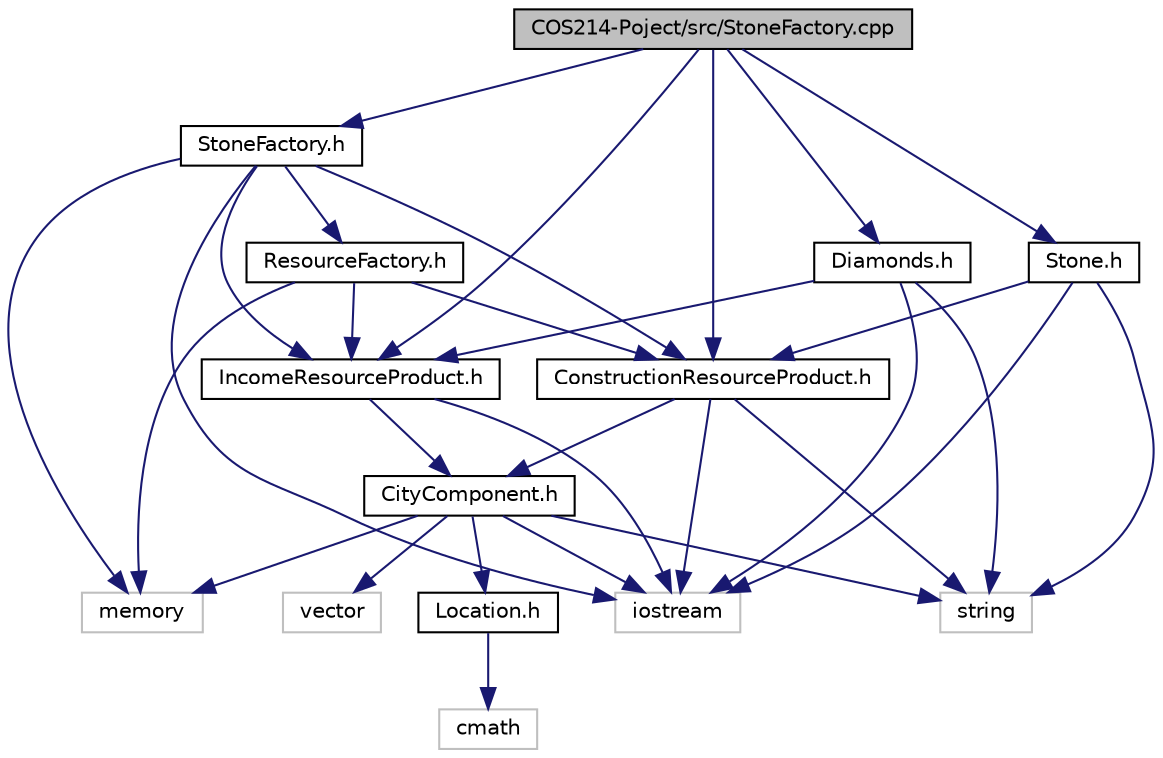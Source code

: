 digraph "COS214-Poject/src/StoneFactory.cpp"
{
 // LATEX_PDF_SIZE
  edge [fontname="Helvetica",fontsize="10",labelfontname="Helvetica",labelfontsize="10"];
  node [fontname="Helvetica",fontsize="10",shape=record];
  Node1 [label="COS214-Poject/src/StoneFactory.cpp",height=0.2,width=0.4,color="black", fillcolor="grey75", style="filled", fontcolor="black",tooltip=" "];
  Node1 -> Node2 [color="midnightblue",fontsize="10",style="solid"];
  Node2 [label="StoneFactory.h",height=0.2,width=0.4,color="black", fillcolor="white", style="filled",URL="$StoneFactory_8h.html",tooltip=" "];
  Node2 -> Node3 [color="midnightblue",fontsize="10",style="solid"];
  Node3 [label="ResourceFactory.h",height=0.2,width=0.4,color="black", fillcolor="white", style="filled",URL="$ResourceFactory_8h.html",tooltip=" "];
  Node3 -> Node4 [color="midnightblue",fontsize="10",style="solid"];
  Node4 [label="IncomeResourceProduct.h",height=0.2,width=0.4,color="black", fillcolor="white", style="filled",URL="$IncomeResourceProduct_8h.html",tooltip=" "];
  Node4 -> Node5 [color="midnightblue",fontsize="10",style="solid"];
  Node5 [label="CityComponent.h",height=0.2,width=0.4,color="black", fillcolor="white", style="filled",URL="$CityComponent_8h.html",tooltip="Abstract base class for components within the city simulation."];
  Node5 -> Node6 [color="midnightblue",fontsize="10",style="solid"];
  Node6 [label="Location.h",height=0.2,width=0.4,color="black", fillcolor="white", style="filled",URL="$Location_8h.html",tooltip=" "];
  Node6 -> Node7 [color="midnightblue",fontsize="10",style="solid"];
  Node7 [label="cmath",height=0.2,width=0.4,color="grey75", fillcolor="white", style="filled",tooltip=" "];
  Node5 -> Node8 [color="midnightblue",fontsize="10",style="solid"];
  Node8 [label="iostream",height=0.2,width=0.4,color="grey75", fillcolor="white", style="filled",tooltip=" "];
  Node5 -> Node9 [color="midnightblue",fontsize="10",style="solid"];
  Node9 [label="vector",height=0.2,width=0.4,color="grey75", fillcolor="white", style="filled",tooltip=" "];
  Node5 -> Node10 [color="midnightblue",fontsize="10",style="solid"];
  Node10 [label="string",height=0.2,width=0.4,color="grey75", fillcolor="white", style="filled",tooltip=" "];
  Node5 -> Node11 [color="midnightblue",fontsize="10",style="solid"];
  Node11 [label="memory",height=0.2,width=0.4,color="grey75", fillcolor="white", style="filled",tooltip=" "];
  Node4 -> Node8 [color="midnightblue",fontsize="10",style="solid"];
  Node3 -> Node12 [color="midnightblue",fontsize="10",style="solid"];
  Node12 [label="ConstructionResourceProduct.h",height=0.2,width=0.4,color="black", fillcolor="white", style="filled",URL="$ConstructionResourceProduct_8h.html",tooltip=" "];
  Node12 -> Node10 [color="midnightblue",fontsize="10",style="solid"];
  Node12 -> Node8 [color="midnightblue",fontsize="10",style="solid"];
  Node12 -> Node5 [color="midnightblue",fontsize="10",style="solid"];
  Node3 -> Node11 [color="midnightblue",fontsize="10",style="solid"];
  Node2 -> Node4 [color="midnightblue",fontsize="10",style="solid"];
  Node2 -> Node12 [color="midnightblue",fontsize="10",style="solid"];
  Node2 -> Node8 [color="midnightblue",fontsize="10",style="solid"];
  Node2 -> Node11 [color="midnightblue",fontsize="10",style="solid"];
  Node1 -> Node4 [color="midnightblue",fontsize="10",style="solid"];
  Node1 -> Node12 [color="midnightblue",fontsize="10",style="solid"];
  Node1 -> Node13 [color="midnightblue",fontsize="10",style="solid"];
  Node13 [label="Diamonds.h",height=0.2,width=0.4,color="black", fillcolor="white", style="filled",URL="$Diamonds_8h.html",tooltip="Defines the Diamonds class representing an income-generating resource in the city simulation."];
  Node13 -> Node4 [color="midnightblue",fontsize="10",style="solid"];
  Node13 -> Node8 [color="midnightblue",fontsize="10",style="solid"];
  Node13 -> Node10 [color="midnightblue",fontsize="10",style="solid"];
  Node1 -> Node14 [color="midnightblue",fontsize="10",style="solid"];
  Node14 [label="Stone.h",height=0.2,width=0.4,color="black", fillcolor="white", style="filled",URL="$Stone_8h.html",tooltip=" "];
  Node14 -> Node12 [color="midnightblue",fontsize="10",style="solid"];
  Node14 -> Node8 [color="midnightblue",fontsize="10",style="solid"];
  Node14 -> Node10 [color="midnightblue",fontsize="10",style="solid"];
}
